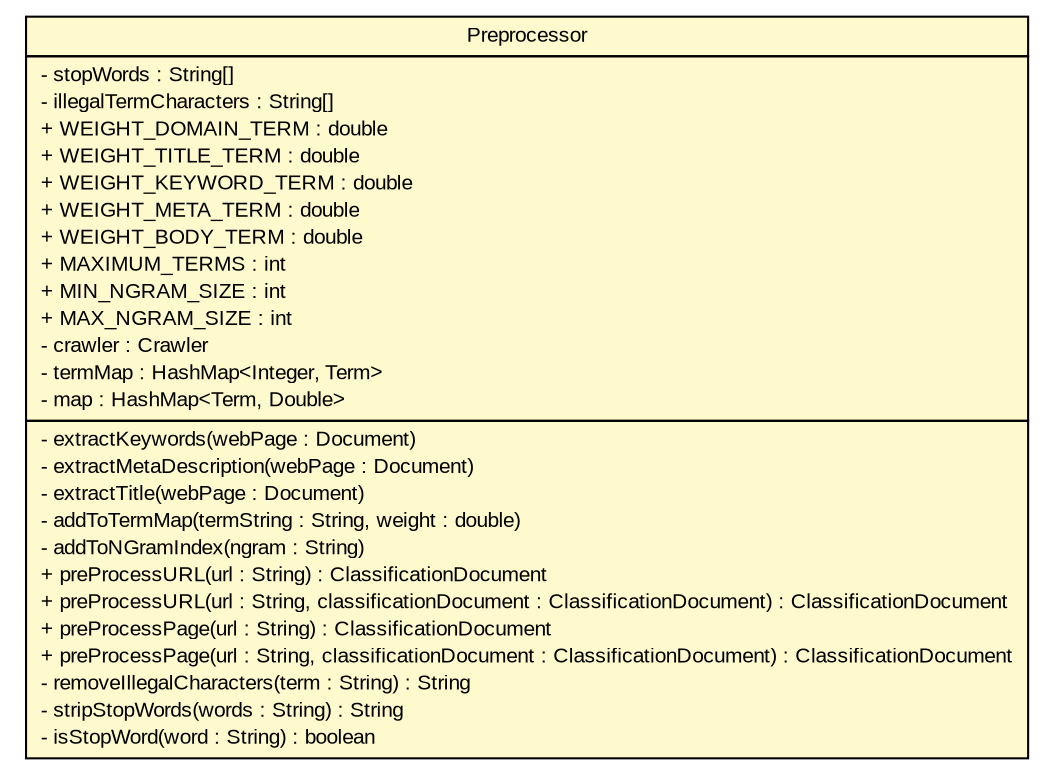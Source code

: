#!/usr/local/bin/dot
#
# Class diagram 
# Generated by UMLGraph version 5.2 (http://www.umlgraph.org/)
#

digraph G {
	edge [fontname="arial",fontsize=10,labelfontname="arial",labelfontsize=10];
	node [fontname="arial",fontsize=10,shape=plaintext];
	nodesep=0.25;
	ranksep=0.5;
	// tud.iir.classification.page.Preprocessor
	c15367 [label=<<table title="tud.iir.classification.page.Preprocessor" border="0" cellborder="1" cellspacing="0" cellpadding="2" port="p" bgcolor="lemonChiffon" href="./Preprocessor.html">
		<tr><td><table border="0" cellspacing="0" cellpadding="1">
<tr><td align="center" balign="center"> Preprocessor </td></tr>
		</table></td></tr>
		<tr><td><table border="0" cellspacing="0" cellpadding="1">
<tr><td align="left" balign="left"> - stopWords : String[] </td></tr>
<tr><td align="left" balign="left"> - illegalTermCharacters : String[] </td></tr>
<tr><td align="left" balign="left"> + WEIGHT_DOMAIN_TERM : double </td></tr>
<tr><td align="left" balign="left"> + WEIGHT_TITLE_TERM : double </td></tr>
<tr><td align="left" balign="left"> + WEIGHT_KEYWORD_TERM : double </td></tr>
<tr><td align="left" balign="left"> + WEIGHT_META_TERM : double </td></tr>
<tr><td align="left" balign="left"> + WEIGHT_BODY_TERM : double </td></tr>
<tr><td align="left" balign="left"> + MAXIMUM_TERMS : int </td></tr>
<tr><td align="left" balign="left"> + MIN_NGRAM_SIZE : int </td></tr>
<tr><td align="left" balign="left"> + MAX_NGRAM_SIZE : int </td></tr>
<tr><td align="left" balign="left"> - crawler : Crawler </td></tr>
<tr><td align="left" balign="left"> - termMap : HashMap&lt;Integer, Term&gt; </td></tr>
<tr><td align="left" balign="left"> - map : HashMap&lt;Term, Double&gt; </td></tr>
		</table></td></tr>
		<tr><td><table border="0" cellspacing="0" cellpadding="1">
<tr><td align="left" balign="left"> - extractKeywords(webPage : Document) </td></tr>
<tr><td align="left" balign="left"> - extractMetaDescription(webPage : Document) </td></tr>
<tr><td align="left" balign="left"> - extractTitle(webPage : Document) </td></tr>
<tr><td align="left" balign="left"> - addToTermMap(termString : String, weight : double) </td></tr>
<tr><td align="left" balign="left"> - addToNGramIndex(ngram : String) </td></tr>
<tr><td align="left" balign="left"> + preProcessURL(url : String) : ClassificationDocument </td></tr>
<tr><td align="left" balign="left"> + preProcessURL(url : String, classificationDocument : ClassificationDocument) : ClassificationDocument </td></tr>
<tr><td align="left" balign="left"> + preProcessPage(url : String) : ClassificationDocument </td></tr>
<tr><td align="left" balign="left"> + preProcessPage(url : String, classificationDocument : ClassificationDocument) : ClassificationDocument </td></tr>
<tr><td align="left" balign="left"> - removeIllegalCharacters(term : String) : String </td></tr>
<tr><td align="left" balign="left"> - stripStopWords(words : String) : String </td></tr>
<tr><td align="left" balign="left"> - isStopWord(word : String) : boolean </td></tr>
		</table></td></tr>
		</table>>, fontname="arial", fontcolor="black", fontsize=10.0];
}

